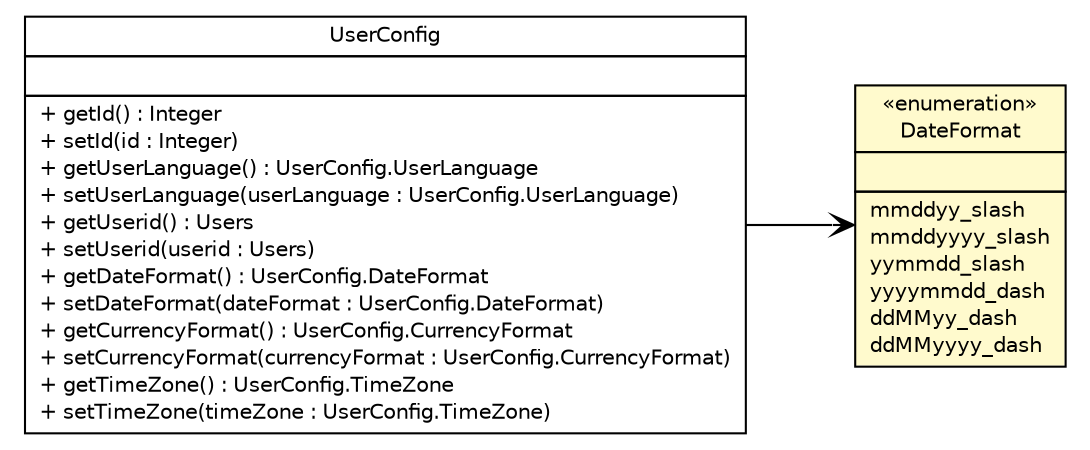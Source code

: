 #!/usr/local/bin/dot
#
# Class diagram 
# Generated by UMLGraph version 5.1 (http://www.umlgraph.org/)
#

digraph G {
	edge [fontname="Helvetica",fontsize=10,labelfontname="Helvetica",labelfontsize=10];
	node [fontname="Helvetica",fontsize=10,shape=plaintext];
	nodesep=0.25;
	ranksep=0.5;
	rankdir=LR;
	// com.inn.headstartdemo.model.UserConfig
	c48886 [label=<<table title="com.inn.headstartdemo.model.UserConfig" border="0" cellborder="1" cellspacing="0" cellpadding="2" port="p" href="./UserConfig.html">
		<tr><td><table border="0" cellspacing="0" cellpadding="1">
<tr><td align="center" balign="center"> UserConfig </td></tr>
		</table></td></tr>
		<tr><td><table border="0" cellspacing="0" cellpadding="1">
<tr><td align="left" balign="left">  </td></tr>
		</table></td></tr>
		<tr><td><table border="0" cellspacing="0" cellpadding="1">
<tr><td align="left" balign="left"> + getId() : Integer </td></tr>
<tr><td align="left" balign="left"> + setId(id : Integer) </td></tr>
<tr><td align="left" balign="left"> + getUserLanguage() : UserConfig.UserLanguage </td></tr>
<tr><td align="left" balign="left"> + setUserLanguage(userLanguage : UserConfig.UserLanguage) </td></tr>
<tr><td align="left" balign="left"> + getUserid() : Users </td></tr>
<tr><td align="left" balign="left"> + setUserid(userid : Users) </td></tr>
<tr><td align="left" balign="left"> + getDateFormat() : UserConfig.DateFormat </td></tr>
<tr><td align="left" balign="left"> + setDateFormat(dateFormat : UserConfig.DateFormat) </td></tr>
<tr><td align="left" balign="left"> + getCurrencyFormat() : UserConfig.CurrencyFormat </td></tr>
<tr><td align="left" balign="left"> + setCurrencyFormat(currencyFormat : UserConfig.CurrencyFormat) </td></tr>
<tr><td align="left" balign="left"> + getTimeZone() : UserConfig.TimeZone </td></tr>
<tr><td align="left" balign="left"> + setTimeZone(timeZone : UserConfig.TimeZone) </td></tr>
		</table></td></tr>
		</table>>, fontname="Helvetica", fontcolor="black", fontsize=10.0];
	// com.inn.headstartdemo.model.UserConfig.DateFormat
	c48888 [label=<<table title="com.inn.headstartdemo.model.UserConfig.DateFormat" border="0" cellborder="1" cellspacing="0" cellpadding="2" port="p" bgcolor="lemonChiffon" href="./UserConfig.DateFormat.html">
		<tr><td><table border="0" cellspacing="0" cellpadding="1">
<tr><td align="center" balign="center"> &#171;enumeration&#187; </td></tr>
<tr><td align="center" balign="center"> DateFormat </td></tr>
		</table></td></tr>
		<tr><td><table border="0" cellspacing="0" cellpadding="1">
<tr><td align="left" balign="left">  </td></tr>
		</table></td></tr>
		<tr><td><table border="0" cellspacing="0" cellpadding="1">
<tr><td align="left" balign="left"> mmddyy_slash </td></tr>
<tr><td align="left" balign="left"> mmddyyyy_slash </td></tr>
<tr><td align="left" balign="left"> yymmdd_slash </td></tr>
<tr><td align="left" balign="left"> yyyymmdd_dash </td></tr>
<tr><td align="left" balign="left"> ddMMyy_dash </td></tr>
<tr><td align="left" balign="left"> ddMMyyyy_dash </td></tr>
		</table></td></tr>
		</table>>, fontname="Helvetica", fontcolor="black", fontsize=10.0];
	// com.inn.headstartdemo.model.UserConfig NAVASSOC com.inn.headstartdemo.model.UserConfig.DateFormat
	c48886:p -> c48888:p [taillabel="", label="", headlabel="", fontname="Helvetica", fontcolor="black", fontsize=10.0, color="black", arrowhead=open];
}

